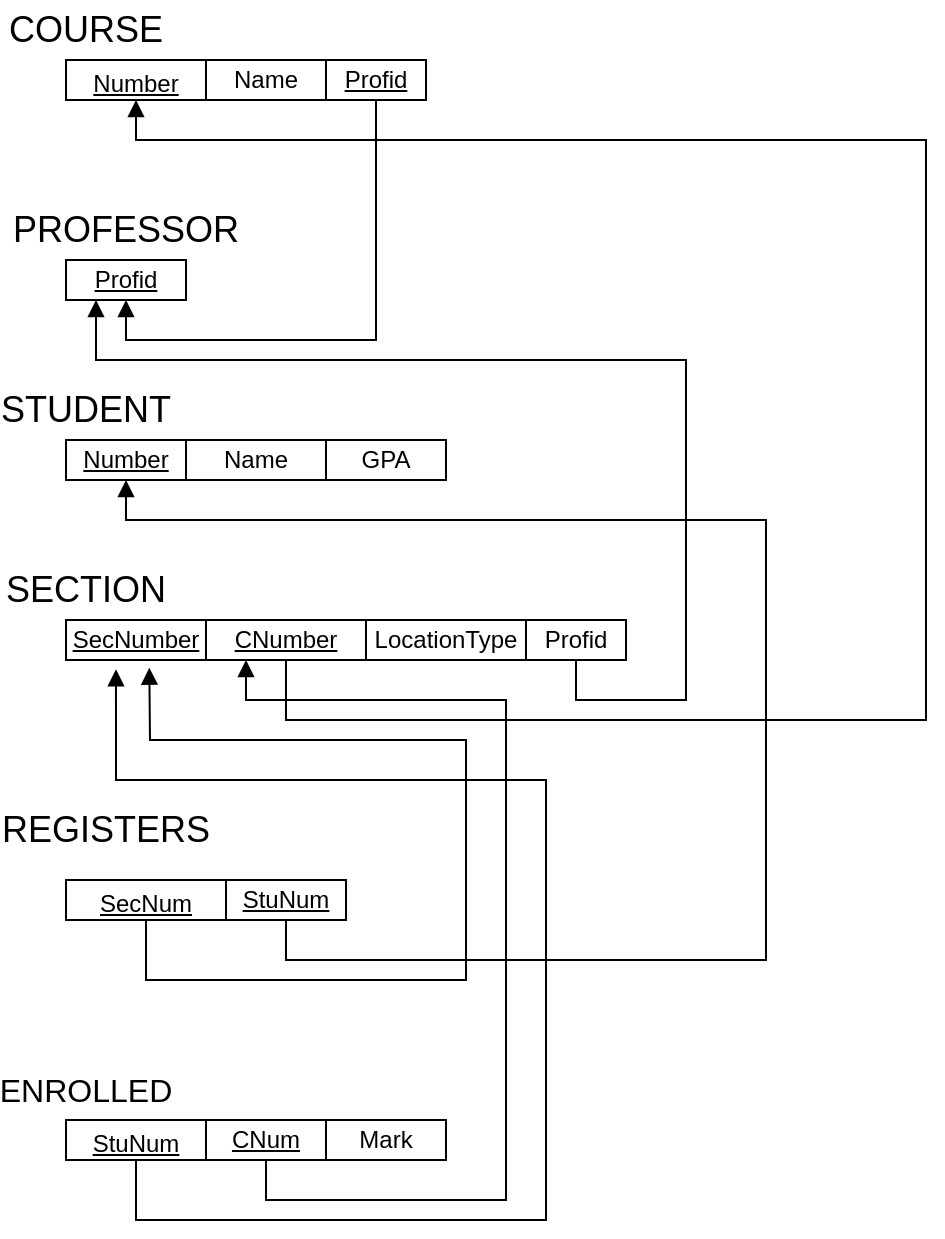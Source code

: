 <mxfile version="20.5.1" type="github">
  <diagram id="WG5AgpK_AA3zrsD1aL79" name="Page-1">
    <mxGraphModel dx="1185" dy="632" grid="1" gridSize="10" guides="1" tooltips="1" connect="1" arrows="1" fold="1" page="1" pageScale="1" pageWidth="1700" pageHeight="1100" math="0" shadow="0">
      <root>
        <mxCell id="0" />
        <mxCell id="1" parent="0" />
        <mxCell id="WH3Cvk7K77LfLdCeQXxR-1" value="&lt;font style=&quot;font-size: 18px;&quot;&gt;COURSE&lt;/font&gt;" style="text;html=1;strokeColor=none;fillColor=none;align=center;verticalAlign=middle;whiteSpace=wrap;rounded=0;" vertex="1" parent="1">
          <mxGeometry x="170" y="40" width="60" height="30" as="geometry" />
        </mxCell>
        <mxCell id="WH3Cvk7K77LfLdCeQXxR-4" value="PROFESSOR" style="text;html=1;strokeColor=none;fillColor=none;align=center;verticalAlign=middle;whiteSpace=wrap;rounded=0;fontSize=18;" vertex="1" parent="1">
          <mxGeometry x="190" y="140" width="60" height="30" as="geometry" />
        </mxCell>
        <mxCell id="WH3Cvk7K77LfLdCeQXxR-5" value="STUDENT" style="text;html=1;strokeColor=none;fillColor=none;align=center;verticalAlign=middle;whiteSpace=wrap;rounded=0;fontSize=18;" vertex="1" parent="1">
          <mxGeometry x="170" y="230" width="60" height="30" as="geometry" />
        </mxCell>
        <mxCell id="WH3Cvk7K77LfLdCeQXxR-6" value="SECTION" style="text;html=1;strokeColor=none;fillColor=none;align=center;verticalAlign=middle;whiteSpace=wrap;rounded=0;fontSize=18;" vertex="1" parent="1">
          <mxGeometry x="170" y="320" width="60" height="30" as="geometry" />
        </mxCell>
        <mxCell id="WH3Cvk7K77LfLdCeQXxR-7" value="&lt;font style=&quot;font-size: 12px;&quot;&gt;&lt;u&gt;Number&lt;/u&gt;&lt;/font&gt;" style="rounded=0;whiteSpace=wrap;html=1;fontSize=18;" vertex="1" parent="1">
          <mxGeometry x="190" y="70" width="70" height="20" as="geometry" />
        </mxCell>
        <mxCell id="WH3Cvk7K77LfLdCeQXxR-9" value="&lt;u&gt;Number&lt;/u&gt;" style="rounded=0;whiteSpace=wrap;html=1;fontSize=12;" vertex="1" parent="1">
          <mxGeometry x="190" y="260" width="60" height="20" as="geometry" />
        </mxCell>
        <mxCell id="WH3Cvk7K77LfLdCeQXxR-10" value="Name" style="rounded=0;whiteSpace=wrap;html=1;fontSize=12;" vertex="1" parent="1">
          <mxGeometry x="250" y="260" width="70" height="20" as="geometry" />
        </mxCell>
        <mxCell id="WH3Cvk7K77LfLdCeQXxR-11" value="GPA" style="rounded=0;whiteSpace=wrap;html=1;fontSize=12;" vertex="1" parent="1">
          <mxGeometry x="320" y="260" width="60" height="20" as="geometry" />
        </mxCell>
        <mxCell id="WH3Cvk7K77LfLdCeQXxR-15" value="&lt;u&gt;SecNumber&lt;/u&gt;" style="rounded=0;whiteSpace=wrap;html=1;fontSize=12;" vertex="1" parent="1">
          <mxGeometry x="190" y="350" width="70" height="20" as="geometry" />
        </mxCell>
        <mxCell id="WH3Cvk7K77LfLdCeQXxR-16" value="LocationType" style="rounded=0;whiteSpace=wrap;html=1;fontSize=12;" vertex="1" parent="1">
          <mxGeometry x="340" y="350" width="80" height="20" as="geometry" />
        </mxCell>
        <mxCell id="WH3Cvk7K77LfLdCeQXxR-17" value="&lt;u&gt;Profid&lt;/u&gt;" style="rounded=0;whiteSpace=wrap;html=1;fontSize=12;" vertex="1" parent="1">
          <mxGeometry x="190" y="170" width="60" height="20" as="geometry" />
        </mxCell>
        <mxCell id="WH3Cvk7K77LfLdCeQXxR-19" value="Name" style="rounded=0;whiteSpace=wrap;html=1;fontSize=12;" vertex="1" parent="1">
          <mxGeometry x="260" y="70" width="60" height="20" as="geometry" />
        </mxCell>
        <mxCell id="WH3Cvk7K77LfLdCeQXxR-20" value="&lt;u&gt;CNumber&lt;/u&gt;" style="rounded=0;whiteSpace=wrap;html=1;fontSize=12;" vertex="1" parent="1">
          <mxGeometry x="260" y="350" width="80" height="20" as="geometry" />
        </mxCell>
        <mxCell id="WH3Cvk7K77LfLdCeQXxR-21" value="" style="html=1;verticalAlign=bottom;endArrow=block;rounded=0;fontSize=12;exitX=0.5;exitY=1;exitDx=0;exitDy=0;entryX=0.5;entryY=1;entryDx=0;entryDy=0;" edge="1" parent="1" source="WH3Cvk7K77LfLdCeQXxR-20" target="WH3Cvk7K77LfLdCeQXxR-7">
          <mxGeometry x="0.5" y="10" width="80" relative="1" as="geometry">
            <mxPoint x="270" y="420" as="sourcePoint" />
            <mxPoint x="350" y="420" as="targetPoint" />
            <Array as="points">
              <mxPoint x="300" y="400" />
              <mxPoint x="620" y="400" />
              <mxPoint x="620" y="110" />
              <mxPoint x="450" y="110" />
              <mxPoint x="225" y="110" />
            </Array>
            <mxPoint as="offset" />
          </mxGeometry>
        </mxCell>
        <mxCell id="WH3Cvk7K77LfLdCeQXxR-22" value="&lt;u&gt;Profid&lt;/u&gt;" style="rounded=0;whiteSpace=wrap;html=1;fontSize=12;" vertex="1" parent="1">
          <mxGeometry x="320" y="70" width="50" height="20" as="geometry" />
        </mxCell>
        <mxCell id="WH3Cvk7K77LfLdCeQXxR-23" value="" style="html=1;verticalAlign=bottom;endArrow=block;rounded=0;fontSize=12;exitX=0.5;exitY=1;exitDx=0;exitDy=0;entryX=0.5;entryY=1;entryDx=0;entryDy=0;" edge="1" parent="1" source="WH3Cvk7K77LfLdCeQXxR-22" target="WH3Cvk7K77LfLdCeQXxR-17">
          <mxGeometry width="80" relative="1" as="geometry">
            <mxPoint x="190" y="480" as="sourcePoint" />
            <mxPoint x="270" y="480" as="targetPoint" />
            <Array as="points">
              <mxPoint x="345" y="210" />
              <mxPoint x="220" y="210" />
            </Array>
          </mxGeometry>
        </mxCell>
        <mxCell id="WH3Cvk7K77LfLdCeQXxR-24" value="Profid" style="rounded=0;whiteSpace=wrap;html=1;fontSize=12;" vertex="1" parent="1">
          <mxGeometry x="420" y="350" width="50" height="20" as="geometry" />
        </mxCell>
        <mxCell id="WH3Cvk7K77LfLdCeQXxR-25" value="" style="html=1;verticalAlign=bottom;endArrow=block;rounded=0;fontSize=12;exitX=0.5;exitY=1;exitDx=0;exitDy=0;entryX=0.25;entryY=1;entryDx=0;entryDy=0;" edge="1" parent="1" source="WH3Cvk7K77LfLdCeQXxR-24" target="WH3Cvk7K77LfLdCeQXxR-17">
          <mxGeometry x="0.5" y="10" width="80" relative="1" as="geometry">
            <mxPoint x="400" y="470" as="sourcePoint" />
            <mxPoint x="480" y="470" as="targetPoint" />
            <Array as="points">
              <mxPoint x="445" y="390" />
              <mxPoint x="500" y="390" />
              <mxPoint x="500" y="220" />
              <mxPoint x="205" y="220" />
            </Array>
            <mxPoint as="offset" />
          </mxGeometry>
        </mxCell>
        <mxCell id="WH3Cvk7K77LfLdCeQXxR-26" value="&lt;font style=&quot;font-size: 18px;&quot;&gt;REGISTERS&lt;/font&gt;" style="text;html=1;strokeColor=none;fillColor=none;align=center;verticalAlign=middle;whiteSpace=wrap;rounded=0;fontSize=12;" vertex="1" parent="1">
          <mxGeometry x="180" y="440" width="60" height="30" as="geometry" />
        </mxCell>
        <mxCell id="WH3Cvk7K77LfLdCeQXxR-27" value="&lt;font style=&quot;font-size: 12px;&quot;&gt;&lt;u&gt;SecNum&lt;/u&gt;&lt;/font&gt;" style="rounded=0;whiteSpace=wrap;html=1;fontSize=18;" vertex="1" parent="1">
          <mxGeometry x="190" y="480" width="80" height="20" as="geometry" />
        </mxCell>
        <mxCell id="WH3Cvk7K77LfLdCeQXxR-28" value="&lt;u&gt;StuNum&lt;/u&gt;" style="rounded=0;whiteSpace=wrap;html=1;fontSize=12;" vertex="1" parent="1">
          <mxGeometry x="270" y="480" width="60" height="20" as="geometry" />
        </mxCell>
        <mxCell id="WH3Cvk7K77LfLdCeQXxR-30" value="" style="html=1;verticalAlign=bottom;endArrow=block;rounded=0;fontSize=12;exitX=0.5;exitY=1;exitDx=0;exitDy=0;entryX=0.595;entryY=1.192;entryDx=0;entryDy=0;entryPerimeter=0;" edge="1" parent="1" source="WH3Cvk7K77LfLdCeQXxR-27" target="WH3Cvk7K77LfLdCeQXxR-15">
          <mxGeometry x="0.5" y="10" width="80" relative="1" as="geometry">
            <mxPoint x="190" y="560" as="sourcePoint" />
            <mxPoint x="270" y="560" as="targetPoint" />
            <Array as="points">
              <mxPoint x="230" y="530" />
              <mxPoint x="390" y="530" />
              <mxPoint x="390" y="410" />
              <mxPoint x="232" y="410" />
            </Array>
            <mxPoint as="offset" />
          </mxGeometry>
        </mxCell>
        <mxCell id="WH3Cvk7K77LfLdCeQXxR-31" value="" style="html=1;verticalAlign=bottom;endArrow=block;rounded=0;fontSize=12;exitX=0.5;exitY=1;exitDx=0;exitDy=0;entryX=0.5;entryY=1;entryDx=0;entryDy=0;" edge="1" parent="1" source="WH3Cvk7K77LfLdCeQXxR-28" target="WH3Cvk7K77LfLdCeQXxR-9">
          <mxGeometry width="80" relative="1" as="geometry">
            <mxPoint x="310" y="600" as="sourcePoint" />
            <mxPoint x="390" y="600" as="targetPoint" />
            <Array as="points">
              <mxPoint x="300" y="520" />
              <mxPoint x="380" y="520" />
              <mxPoint x="540" y="520" />
              <mxPoint x="540" y="300" />
              <mxPoint x="220" y="300" />
            </Array>
          </mxGeometry>
        </mxCell>
        <mxCell id="WH3Cvk7K77LfLdCeQXxR-32" value="&lt;font size=&quot;3&quot;&gt;ENROLLED&lt;/font&gt;" style="text;html=1;strokeColor=none;fillColor=none;align=center;verticalAlign=middle;whiteSpace=wrap;rounded=0;fontSize=12;" vertex="1" parent="1">
          <mxGeometry x="170" y="570" width="60" height="30" as="geometry" />
        </mxCell>
        <mxCell id="WH3Cvk7K77LfLdCeQXxR-33" value="&lt;font style=&quot;font-size: 12px;&quot;&gt;&lt;u&gt;StuNum&lt;/u&gt;&lt;/font&gt;" style="rounded=0;whiteSpace=wrap;html=1;fontSize=18;" vertex="1" parent="1">
          <mxGeometry x="190" y="600" width="70" height="20" as="geometry" />
        </mxCell>
        <mxCell id="WH3Cvk7K77LfLdCeQXxR-34" value="&lt;u&gt;CNum&lt;/u&gt;" style="rounded=0;whiteSpace=wrap;html=1;fontSize=12;" vertex="1" parent="1">
          <mxGeometry x="260" y="600" width="60" height="20" as="geometry" />
        </mxCell>
        <mxCell id="WH3Cvk7K77LfLdCeQXxR-35" value="Mark" style="rounded=0;whiteSpace=wrap;html=1;fontSize=12;" vertex="1" parent="1">
          <mxGeometry x="320" y="600" width="60" height="20" as="geometry" />
        </mxCell>
        <mxCell id="WH3Cvk7K77LfLdCeQXxR-36" value="" style="html=1;verticalAlign=bottom;endArrow=block;rounded=0;fontSize=12;exitX=0.5;exitY=1;exitDx=0;exitDy=0;entryX=0.357;entryY=1.233;entryDx=0;entryDy=0;entryPerimeter=0;" edge="1" parent="1" source="WH3Cvk7K77LfLdCeQXxR-33" target="WH3Cvk7K77LfLdCeQXxR-15">
          <mxGeometry width="80" relative="1" as="geometry">
            <mxPoint x="230" y="690" as="sourcePoint" />
            <mxPoint x="310" y="690" as="targetPoint" />
            <Array as="points">
              <mxPoint x="225" y="650" />
              <mxPoint x="430" y="650" />
              <mxPoint x="430" y="430" />
              <mxPoint x="215" y="430" />
            </Array>
          </mxGeometry>
        </mxCell>
        <mxCell id="WH3Cvk7K77LfLdCeQXxR-37" value="" style="html=1;verticalAlign=bottom;endArrow=block;rounded=0;fontSize=12;exitX=0.5;exitY=1;exitDx=0;exitDy=0;entryX=0.25;entryY=1;entryDx=0;entryDy=0;" edge="1" parent="1" source="WH3Cvk7K77LfLdCeQXxR-34" target="WH3Cvk7K77LfLdCeQXxR-20">
          <mxGeometry width="80" relative="1" as="geometry">
            <mxPoint x="240" y="710" as="sourcePoint" />
            <mxPoint x="320" y="710" as="targetPoint" />
            <Array as="points">
              <mxPoint x="290" y="640" />
              <mxPoint x="410" y="640" />
              <mxPoint x="410" y="390" />
              <mxPoint x="280" y="390" />
            </Array>
          </mxGeometry>
        </mxCell>
      </root>
    </mxGraphModel>
  </diagram>
</mxfile>
